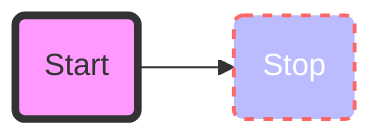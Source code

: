 graph LR
    id1(Start)-->id2(Stop)
    style id1 fill:#f9f,stroke:#333,stroke-width:4px
    style id2 fill:#bbf,stroke:#f66,stroke-width:2px,color:#fff,stroke-dasharray: 5, 5